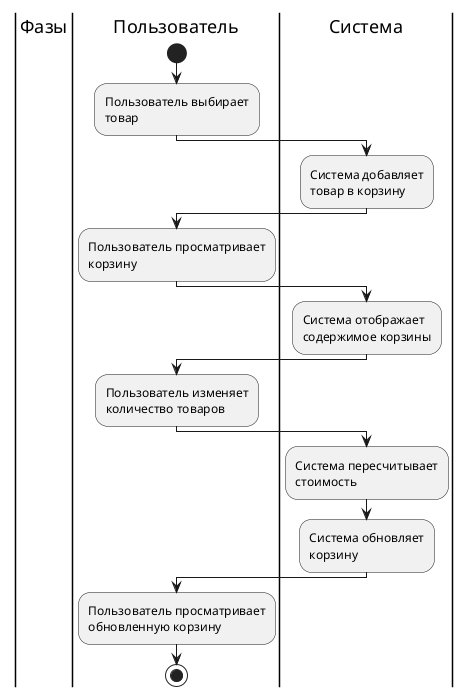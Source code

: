 @startuml
|Фазы|
|Пользователь|
start
:Пользователь выбирает\nтовар;

|Система|
:Система добавляет\nтовар в корзину;

|Пользователь|
:Пользователь просматривает\nкорзину;

|Система|
:Система отображает\nсодержимое корзины;

|Пользователь|
:Пользователь изменяет\nколичество товаров;

|Система|
:Система пересчитывает\nстоимость;

|Система|
:Система обновляет\nкорзину;

|Пользователь|
:Пользователь просматривает\nобновленную корзину;

stop
@enduml
